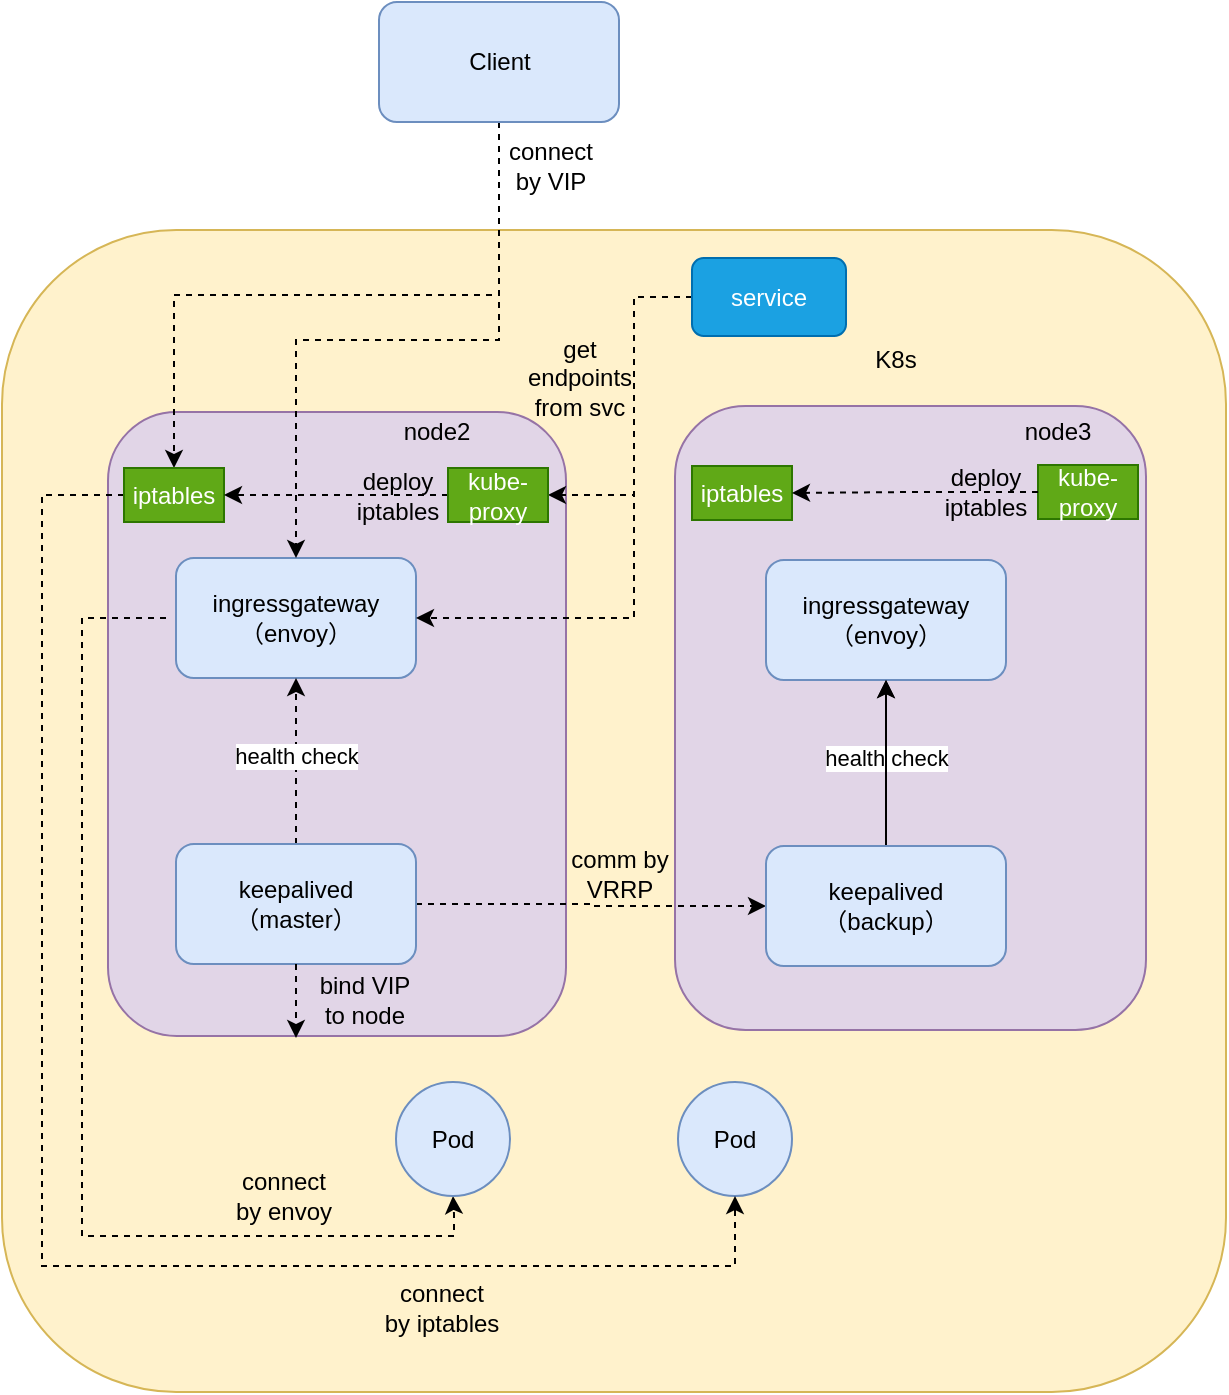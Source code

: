 <mxfile version="21.2.9" type="github">
  <diagram id="rYdwiMb5jvszhZctyrXV" name="第 1 页">
    <mxGraphModel dx="395" dy="1273" grid="0" gridSize="10" guides="1" tooltips="1" connect="1" arrows="1" fold="1" page="0" pageScale="1" pageWidth="1920" pageHeight="1200" math="0" shadow="0">
      <root>
        <mxCell id="0" />
        <mxCell id="1" parent="0" />
        <mxCell id="UXaWH8541CflgYRBNMMw-24" value="" style="rounded=1;whiteSpace=wrap;html=1;fillColor=#fff2cc;strokeColor=#d6b656;" vertex="1" parent="1">
          <mxGeometry x="585" y="-534" width="612" height="581" as="geometry" />
        </mxCell>
        <mxCell id="UXaWH8541CflgYRBNMMw-14" value="" style="rounded=1;whiteSpace=wrap;html=1;fillColor=#e1d5e7;strokeColor=#9673a6;" vertex="1" parent="1">
          <mxGeometry x="921.5" y="-446" width="235.5" height="312" as="geometry" />
        </mxCell>
        <mxCell id="UXaWH8541CflgYRBNMMw-13" value="" style="rounded=1;whiteSpace=wrap;html=1;fillColor=#e1d5e7;strokeColor=#9673a6;" vertex="1" parent="1">
          <mxGeometry x="638" y="-443" width="229" height="312" as="geometry" />
        </mxCell>
        <mxCell id="UXaWH8541CflgYRBNMMw-32" style="edgeStyle=orthogonalEdgeStyle;rounded=0;orthogonalLoop=1;jettySize=auto;html=1;exitX=0;exitY=0.5;exitDx=0;exitDy=0;entryX=0.5;entryY=1;entryDx=0;entryDy=0;dashed=1;" edge="1" parent="1" target="UXaWH8541CflgYRBNMMw-28">
          <mxGeometry relative="1" as="geometry">
            <mxPoint x="667" y="-340" as="sourcePoint" />
            <mxPoint x="783.5" y="-51.0" as="targetPoint" />
            <Array as="points">
              <mxPoint x="625" y="-340" />
              <mxPoint x="625" y="-31" />
              <mxPoint x="811" y="-31" />
              <mxPoint x="811" y="-42" />
              <mxPoint x="811" y="-42" />
            </Array>
          </mxGeometry>
        </mxCell>
        <mxCell id="UXaWH8541CflgYRBNMMw-2" value="ingressgateway&lt;br&gt;（envoy）" style="rounded=1;whiteSpace=wrap;html=1;fillColor=#dae8fc;strokeColor=#6c8ebf;" vertex="1" parent="1">
          <mxGeometry x="672" y="-370" width="120" height="60" as="geometry" />
        </mxCell>
        <mxCell id="UXaWH8541CflgYRBNMMw-4" style="edgeStyle=orthogonalEdgeStyle;rounded=0;orthogonalLoop=1;jettySize=auto;html=1;exitX=0.5;exitY=0;exitDx=0;exitDy=0;entryX=0.5;entryY=1;entryDx=0;entryDy=0;dashed=1;" edge="1" parent="1" source="UXaWH8541CflgYRBNMMw-3" target="UXaWH8541CflgYRBNMMw-2">
          <mxGeometry relative="1" as="geometry" />
        </mxCell>
        <mxCell id="UXaWH8541CflgYRBNMMw-6" value="health check" style="edgeLabel;html=1;align=center;verticalAlign=middle;resizable=0;points=[];" vertex="1" connectable="0" parent="UXaWH8541CflgYRBNMMw-4">
          <mxGeometry x="0.067" relative="1" as="geometry">
            <mxPoint as="offset" />
          </mxGeometry>
        </mxCell>
        <mxCell id="UXaWH8541CflgYRBNMMw-11" style="edgeStyle=orthogonalEdgeStyle;rounded=0;orthogonalLoop=1;jettySize=auto;html=1;exitX=1;exitY=0.5;exitDx=0;exitDy=0;entryX=0;entryY=0.5;entryDx=0;entryDy=0;dashed=1;" edge="1" parent="1" source="UXaWH8541CflgYRBNMMw-3" target="UXaWH8541CflgYRBNMMw-10">
          <mxGeometry relative="1" as="geometry" />
        </mxCell>
        <mxCell id="UXaWH8541CflgYRBNMMw-3" value="keepalived&lt;br&gt;（master）" style="rounded=1;whiteSpace=wrap;html=1;fillColor=#dae8fc;strokeColor=#6c8ebf;" vertex="1" parent="1">
          <mxGeometry x="672" y="-227" width="120" height="60" as="geometry" />
        </mxCell>
        <mxCell id="UXaWH8541CflgYRBNMMw-7" value="ingressgateway&lt;br&gt;（envoy）" style="rounded=1;whiteSpace=wrap;html=1;fillColor=#dae8fc;strokeColor=#6c8ebf;" vertex="1" parent="1">
          <mxGeometry x="967" y="-369" width="120" height="60" as="geometry" />
        </mxCell>
        <mxCell id="UXaWH8541CflgYRBNMMw-8" style="edgeStyle=orthogonalEdgeStyle;rounded=0;orthogonalLoop=1;jettySize=auto;html=1;exitX=0.5;exitY=0;exitDx=0;exitDy=0;entryX=0.5;entryY=1;entryDx=0;entryDy=0;dashed=1;" edge="1" parent="1" source="UXaWH8541CflgYRBNMMw-10" target="UXaWH8541CflgYRBNMMw-7">
          <mxGeometry relative="1" as="geometry" />
        </mxCell>
        <mxCell id="UXaWH8541CflgYRBNMMw-9" value="health check" style="edgeLabel;html=1;align=center;verticalAlign=middle;resizable=0;points=[];" vertex="1" connectable="0" parent="UXaWH8541CflgYRBNMMw-8">
          <mxGeometry x="0.067" relative="1" as="geometry">
            <mxPoint as="offset" />
          </mxGeometry>
        </mxCell>
        <mxCell id="UXaWH8541CflgYRBNMMw-69" value="" style="edgeStyle=orthogonalEdgeStyle;rounded=0;orthogonalLoop=1;jettySize=auto;html=1;" edge="1" parent="1" source="UXaWH8541CflgYRBNMMw-10" target="UXaWH8541CflgYRBNMMw-7">
          <mxGeometry relative="1" as="geometry" />
        </mxCell>
        <mxCell id="UXaWH8541CflgYRBNMMw-10" value="keepalived&lt;br&gt;（backup）" style="rounded=1;whiteSpace=wrap;html=1;fillColor=#dae8fc;strokeColor=#6c8ebf;" vertex="1" parent="1">
          <mxGeometry x="967" y="-226" width="120" height="60" as="geometry" />
        </mxCell>
        <mxCell id="UXaWH8541CflgYRBNMMw-12" value="comm by VRRP" style="text;html=1;strokeColor=none;fillColor=none;align=center;verticalAlign=middle;whiteSpace=wrap;rounded=0;" vertex="1" parent="1">
          <mxGeometry x="864" y="-227" width="60" height="30" as="geometry" />
        </mxCell>
        <mxCell id="UXaWH8541CflgYRBNMMw-15" value="node2" style="text;html=1;strokeColor=none;fillColor=none;align=center;verticalAlign=middle;whiteSpace=wrap;rounded=0;" vertex="1" parent="1">
          <mxGeometry x="782" y="-440" width="41" height="14" as="geometry" />
        </mxCell>
        <mxCell id="UXaWH8541CflgYRBNMMw-16" value="node3" style="text;html=1;strokeColor=none;fillColor=none;align=center;verticalAlign=middle;whiteSpace=wrap;rounded=0;" vertex="1" parent="1">
          <mxGeometry x="1091" y="-443" width="44" height="19" as="geometry" />
        </mxCell>
        <mxCell id="UXaWH8541CflgYRBNMMw-21" value="" style="endArrow=classic;html=1;rounded=0;exitX=0.5;exitY=1;exitDx=0;exitDy=0;dashed=1;" edge="1" parent="1" source="UXaWH8541CflgYRBNMMw-3">
          <mxGeometry width="50" height="50" relative="1" as="geometry">
            <mxPoint x="709" y="-125" as="sourcePoint" />
            <mxPoint x="732" y="-130" as="targetPoint" />
          </mxGeometry>
        </mxCell>
        <mxCell id="UXaWH8541CflgYRBNMMw-23" value="bind VIP to node" style="text;html=1;strokeColor=none;fillColor=none;align=center;verticalAlign=middle;whiteSpace=wrap;rounded=0;" vertex="1" parent="1">
          <mxGeometry x="740" y="-162" width="53" height="26" as="geometry" />
        </mxCell>
        <mxCell id="UXaWH8541CflgYRBNMMw-25" value="K8s" style="text;html=1;strokeColor=none;fillColor=none;align=center;verticalAlign=middle;whiteSpace=wrap;rounded=0;" vertex="1" parent="1">
          <mxGeometry x="1002" y="-484" width="60" height="30" as="geometry" />
        </mxCell>
        <mxCell id="UXaWH8541CflgYRBNMMw-27" style="edgeStyle=orthogonalEdgeStyle;rounded=0;orthogonalLoop=1;jettySize=auto;html=1;exitX=0.5;exitY=1;exitDx=0;exitDy=0;entryX=0.5;entryY=0;entryDx=0;entryDy=0;dashed=1;" edge="1" parent="1" source="UXaWH8541CflgYRBNMMw-26" target="UXaWH8541CflgYRBNMMw-2">
          <mxGeometry relative="1" as="geometry" />
        </mxCell>
        <mxCell id="UXaWH8541CflgYRBNMMw-37" style="edgeStyle=orthogonalEdgeStyle;rounded=0;orthogonalLoop=1;jettySize=auto;html=1;exitX=0.5;exitY=1;exitDx=0;exitDy=0;entryX=0.5;entryY=0;entryDx=0;entryDy=0;dashed=1;" edge="1" parent="1" source="UXaWH8541CflgYRBNMMw-26" target="UXaWH8541CflgYRBNMMw-36">
          <mxGeometry relative="1" as="geometry" />
        </mxCell>
        <mxCell id="UXaWH8541CflgYRBNMMw-26" value="Client" style="rounded=1;whiteSpace=wrap;html=1;fillColor=#dae8fc;strokeColor=#6c8ebf;" vertex="1" parent="1">
          <mxGeometry x="773.5" y="-648" width="120" height="60" as="geometry" />
        </mxCell>
        <mxCell id="UXaWH8541CflgYRBNMMw-28" value="Pod" style="ellipse;whiteSpace=wrap;html=1;aspect=fixed;fillColor=#dae8fc;strokeColor=#6c8ebf;" vertex="1" parent="1">
          <mxGeometry x="782" y="-108" width="57" height="57" as="geometry" />
        </mxCell>
        <mxCell id="UXaWH8541CflgYRBNMMw-30" value="Pod" style="ellipse;whiteSpace=wrap;html=1;aspect=fixed;fillColor=#dae8fc;strokeColor=#6c8ebf;" vertex="1" parent="1">
          <mxGeometry x="923" y="-108" width="57" height="57" as="geometry" />
        </mxCell>
        <mxCell id="UXaWH8541CflgYRBNMMw-40" style="edgeStyle=orthogonalEdgeStyle;rounded=0;orthogonalLoop=1;jettySize=auto;html=1;exitX=0;exitY=0.5;exitDx=0;exitDy=0;entryX=0.5;entryY=1;entryDx=0;entryDy=0;dashed=1;" edge="1" parent="1" source="UXaWH8541CflgYRBNMMw-36" target="UXaWH8541CflgYRBNMMw-30">
          <mxGeometry relative="1" as="geometry">
            <mxPoint x="624" y="-401.5" as="sourcePoint" />
            <mxPoint x="929.5" y="-51.0" as="targetPoint" />
            <Array as="points">
              <mxPoint x="605" y="-401" />
              <mxPoint x="605" y="-16" />
              <mxPoint x="952" y="-16" />
            </Array>
          </mxGeometry>
        </mxCell>
        <mxCell id="UXaWH8541CflgYRBNMMw-36" value="iptables" style="text;html=1;strokeColor=#2D7600;fillColor=#60a917;align=center;verticalAlign=middle;whiteSpace=wrap;rounded=0;fontColor=#ffffff;" vertex="1" parent="1">
          <mxGeometry x="646" y="-415" width="50" height="27" as="geometry" />
        </mxCell>
        <mxCell id="UXaWH8541CflgYRBNMMw-46" value="iptables" style="text;html=1;strokeColor=#2D7600;fillColor=#60a917;align=center;verticalAlign=middle;whiteSpace=wrap;rounded=0;fontColor=#ffffff;" vertex="1" parent="1">
          <mxGeometry x="930" y="-416" width="50" height="27" as="geometry" />
        </mxCell>
        <mxCell id="UXaWH8541CflgYRBNMMw-48" value="connect by iptables" style="text;html=1;strokeColor=none;fillColor=none;align=center;verticalAlign=middle;whiteSpace=wrap;rounded=0;" vertex="1" parent="1">
          <mxGeometry x="775" y="-10" width="60" height="30" as="geometry" />
        </mxCell>
        <mxCell id="UXaWH8541CflgYRBNMMw-49" value="connect by envoy" style="text;html=1;strokeColor=none;fillColor=none;align=center;verticalAlign=middle;whiteSpace=wrap;rounded=0;" vertex="1" parent="1">
          <mxGeometry x="696" y="-66" width="60" height="30" as="geometry" />
        </mxCell>
        <mxCell id="UXaWH8541CflgYRBNMMw-50" value="connect by VIP" style="text;html=1;strokeColor=none;fillColor=none;align=center;verticalAlign=middle;whiteSpace=wrap;rounded=0;" vertex="1" parent="1">
          <mxGeometry x="835" y="-577" width="49" height="22" as="geometry" />
        </mxCell>
        <mxCell id="UXaWH8541CflgYRBNMMw-74" style="edgeStyle=orthogonalEdgeStyle;rounded=0;orthogonalLoop=1;jettySize=auto;html=1;exitX=0;exitY=0.5;exitDx=0;exitDy=0;entryX=1;entryY=0.5;entryDx=0;entryDy=0;dashed=1;" edge="1" parent="1" source="UXaWH8541CflgYRBNMMw-51" target="UXaWH8541CflgYRBNMMw-56">
          <mxGeometry relative="1" as="geometry">
            <Array as="points">
              <mxPoint x="901" y="-500" />
              <mxPoint x="901" y="-402" />
            </Array>
          </mxGeometry>
        </mxCell>
        <mxCell id="UXaWH8541CflgYRBNMMw-75" style="edgeStyle=orthogonalEdgeStyle;rounded=0;orthogonalLoop=1;jettySize=auto;html=1;exitX=0;exitY=0.5;exitDx=0;exitDy=0;entryX=1;entryY=0.5;entryDx=0;entryDy=0;dashed=1;" edge="1" parent="1" source="UXaWH8541CflgYRBNMMw-51" target="UXaWH8541CflgYRBNMMw-2">
          <mxGeometry relative="1" as="geometry">
            <Array as="points">
              <mxPoint x="901" y="-500" />
              <mxPoint x="901" y="-340" />
            </Array>
          </mxGeometry>
        </mxCell>
        <mxCell id="UXaWH8541CflgYRBNMMw-51" value="service" style="rounded=1;whiteSpace=wrap;html=1;fillColor=#1ba1e2;fontColor=#ffffff;strokeColor=#006EAF;" vertex="1" parent="1">
          <mxGeometry x="930" y="-520" width="77" height="39" as="geometry" />
        </mxCell>
        <mxCell id="UXaWH8541CflgYRBNMMw-55" value="get &lt;br&gt;endpoints&lt;br&gt;from svc&lt;br&gt;&amp;nbsp;" style="text;html=1;strokeColor=none;fillColor=none;align=center;verticalAlign=middle;whiteSpace=wrap;rounded=0;" vertex="1" parent="1">
          <mxGeometry x="851" y="-458" width="46" height="9" as="geometry" />
        </mxCell>
        <mxCell id="UXaWH8541CflgYRBNMMw-58" style="edgeStyle=orthogonalEdgeStyle;rounded=0;orthogonalLoop=1;jettySize=auto;html=1;exitX=0;exitY=0.5;exitDx=0;exitDy=0;entryX=1;entryY=0.5;entryDx=0;entryDy=0;dashed=1;" edge="1" parent="1" source="UXaWH8541CflgYRBNMMw-56" target="UXaWH8541CflgYRBNMMw-36">
          <mxGeometry relative="1" as="geometry" />
        </mxCell>
        <mxCell id="UXaWH8541CflgYRBNMMw-56" value="kube-proxy" style="text;html=1;strokeColor=#2D7600;fillColor=#60a917;align=center;verticalAlign=middle;whiteSpace=wrap;rounded=0;fontColor=#ffffff;" vertex="1" parent="1">
          <mxGeometry x="808" y="-415" width="50" height="27" as="geometry" />
        </mxCell>
        <mxCell id="UXaWH8541CflgYRBNMMw-61" value="deploy&lt;br&gt;iptables" style="text;html=1;strokeColor=none;fillColor=none;align=center;verticalAlign=middle;whiteSpace=wrap;rounded=0;" vertex="1" parent="1">
          <mxGeometry x="765" y="-408.5" width="36" height="14" as="geometry" />
        </mxCell>
        <mxCell id="UXaWH8541CflgYRBNMMw-67" value="kube-proxy" style="text;html=1;strokeColor=#2D7600;fillColor=#60a917;align=center;verticalAlign=middle;whiteSpace=wrap;rounded=0;fontColor=#ffffff;" vertex="1" parent="1">
          <mxGeometry x="1103" y="-416.5" width="50" height="27" as="geometry" />
        </mxCell>
        <mxCell id="UXaWH8541CflgYRBNMMw-77" value="" style="edgeStyle=orthogonalEdgeStyle;rounded=0;orthogonalLoop=1;jettySize=auto;html=1;dashed=1;exitX=0;exitY=0.5;exitDx=0;exitDy=0;" edge="1" parent="1" source="UXaWH8541CflgYRBNMMw-67" target="UXaWH8541CflgYRBNMMw-46">
          <mxGeometry relative="1" as="geometry">
            <mxPoint x="1051" y="-395" as="sourcePoint" />
          </mxGeometry>
        </mxCell>
        <mxCell id="UXaWH8541CflgYRBNMMw-78" value="deploy&lt;br&gt;iptables" style="text;html=1;strokeColor=none;fillColor=none;align=center;verticalAlign=middle;whiteSpace=wrap;rounded=0;" vertex="1" parent="1">
          <mxGeometry x="1059" y="-420" width="36" height="34" as="geometry" />
        </mxCell>
      </root>
    </mxGraphModel>
  </diagram>
</mxfile>
